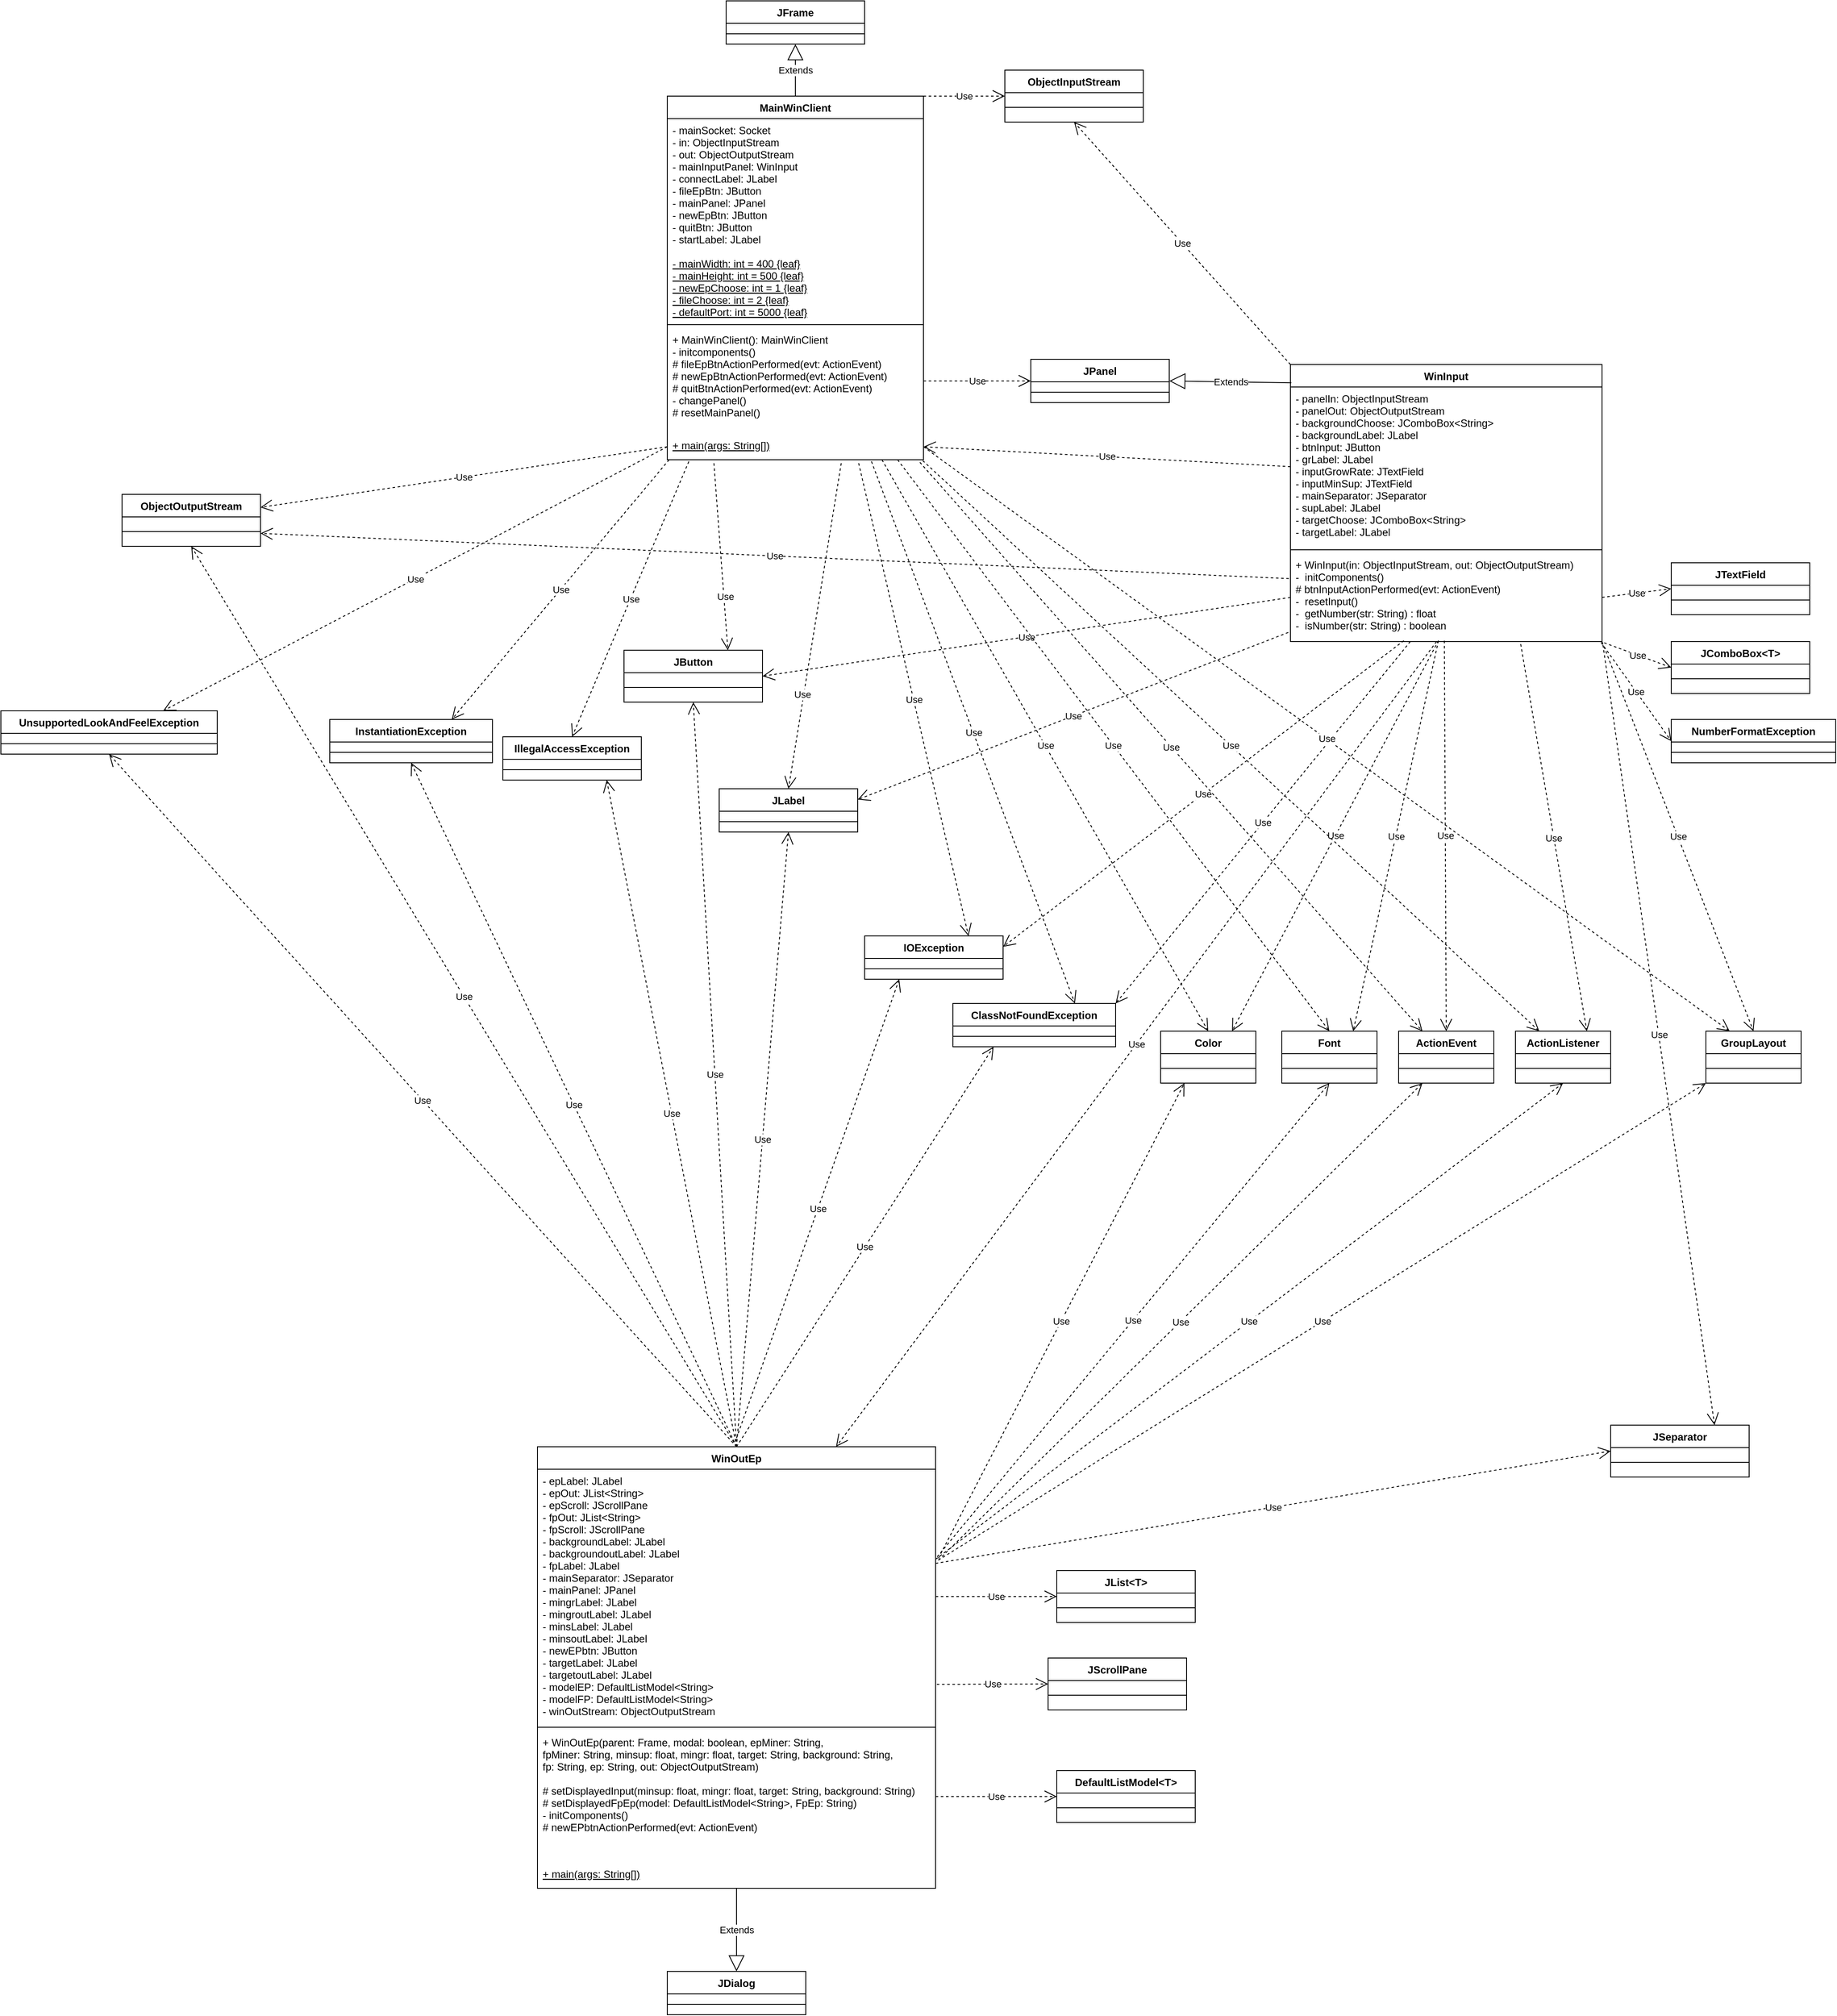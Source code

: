 <mxfile version="14.9.6" type="device"><diagram id="VslYotRRwnd3_YN4LFdF" name="Pagina-1"><mxGraphModel dx="3076" dy="796" grid="1" gridSize="10" guides="1" tooltips="1" connect="1" arrows="1" fold="1" page="1" pageScale="1" pageWidth="1654" pageHeight="2336" math="0" shadow="0"><root><mxCell id="0"/><mxCell id="1" parent="0"/><mxCell id="_9xZWEFPzrm_g1K8k9-Q-1" value="MainWinClient" style="swimlane;fontStyle=1;align=center;verticalAlign=top;childLayout=stackLayout;horizontal=1;startSize=26;horizontalStack=0;resizeParent=1;resizeParentMax=0;resizeLast=0;collapsible=1;marginBottom=0;" parent="1" vertex="1"><mxGeometry x="270" y="120" width="296" height="420" as="geometry"/></mxCell><mxCell id="_9xZWEFPzrm_g1K8k9-Q-2" value="- mainSocket: Socket&#10;- in: ObjectInputStream&#10;- out: ObjectOutputStream&#10;- mainInputPanel: WinInput&#10;- connectLabel: JLabel&#10;- fileEpBtn: JButton&#10;- mainPanel: JPanel&#10;- newEpBtn: JButton&#10;- quitBtn: JButton&#10;- startLabel: JLabel&#10;&#10;" style="text;strokeColor=none;fillColor=none;align=left;verticalAlign=top;spacingLeft=4;spacingRight=4;overflow=hidden;rotatable=0;points=[[0,0.5],[1,0.5]];portConstraint=eastwest;" parent="_9xZWEFPzrm_g1K8k9-Q-1" vertex="1"><mxGeometry y="26" width="296" height="154" as="geometry"/></mxCell><mxCell id="FfxkYWJJt7ZNt3tCkKzH-1" value="- mainWidth: int = 400 {leaf}&#10;- mainHeight: int = 500 {leaf}&#10;- newEpChoose: int = 1 {leaf}&#10;- fileChoose: int = 2 {leaf}&#10;- defaultPort: int = 5000 {leaf}" style="text;strokeColor=none;fillColor=none;align=left;verticalAlign=top;spacingLeft=4;spacingRight=4;overflow=hidden;rotatable=0;points=[[0,0.5],[1,0.5]];portConstraint=eastwest;fontStyle=4" parent="_9xZWEFPzrm_g1K8k9-Q-1" vertex="1"><mxGeometry y="180" width="296" height="80" as="geometry"/></mxCell><mxCell id="_9xZWEFPzrm_g1K8k9-Q-3" value="" style="line;strokeWidth=1;fillColor=none;align=left;verticalAlign=middle;spacingTop=-1;spacingLeft=3;spacingRight=3;rotatable=0;labelPosition=right;points=[];portConstraint=eastwest;" parent="_9xZWEFPzrm_g1K8k9-Q-1" vertex="1"><mxGeometry y="260" width="296" height="8" as="geometry"/></mxCell><mxCell id="_9xZWEFPzrm_g1K8k9-Q-4" value="+ MainWinClient(): MainWinClient&#10;- initcomponents()&#10;# fileEpBtnActionPerformed(evt: ActionEvent)&#10;# newEpBtnActionPerformed(evt: ActionEvent)&#10;# quitBtnActionPerformed(evt: ActionEvent)&#10;- changePanel()&#10;# resetMainPanel()" style="text;strokeColor=none;fillColor=none;align=left;verticalAlign=top;spacingLeft=4;spacingRight=4;overflow=hidden;rotatable=0;points=[[0,0.5],[1,0.5]];portConstraint=eastwest;" parent="_9xZWEFPzrm_g1K8k9-Q-1" vertex="1"><mxGeometry y="268" width="296" height="122" as="geometry"/></mxCell><mxCell id="FfxkYWJJt7ZNt3tCkKzH-2" value="+ main(args: String[])" style="text;strokeColor=none;fillColor=none;align=left;verticalAlign=top;spacingLeft=4;spacingRight=4;overflow=hidden;rotatable=0;points=[[0,0.5],[1,0.5]];portConstraint=eastwest;fontStyle=4" parent="_9xZWEFPzrm_g1K8k9-Q-1" vertex="1"><mxGeometry y="390" width="296" height="30" as="geometry"/></mxCell><mxCell id="biBDFBUQIDXtqkruclFb-1" value="WinInput" style="swimlane;fontStyle=1;align=center;verticalAlign=top;childLayout=stackLayout;horizontal=1;startSize=26;horizontalStack=0;resizeParent=1;resizeParentMax=0;resizeLast=0;collapsible=1;marginBottom=0;" parent="1" vertex="1"><mxGeometry x="990" y="430" width="360" height="320" as="geometry"/></mxCell><mxCell id="biBDFBUQIDXtqkruclFb-2" value="- panelIn: ObjectInputStream&#10;- panelOut: ObjectOutputStream&#10;- backgroundChoose: JComboBox&lt;String&gt;&#10;- backgroundLabel: JLabel&#10;- btnInput: JButton&#10;- grLabel: JLabel&#10;- inputGrowRate: JTextField&#10;- inputMinSup: JTextField&#10;- mainSeparator: JSeparator&#10;- supLabel: JLabel&#10;- targetChoose: JComboBox&lt;String&gt;&#10;- targetLabel: JLabel" style="text;strokeColor=none;fillColor=none;align=left;verticalAlign=top;spacingLeft=4;spacingRight=4;overflow=hidden;rotatable=0;points=[[0,0.5],[1,0.5]];portConstraint=eastwest;" parent="biBDFBUQIDXtqkruclFb-1" vertex="1"><mxGeometry y="26" width="360" height="184" as="geometry"/></mxCell><mxCell id="biBDFBUQIDXtqkruclFb-3" value="" style="line;strokeWidth=1;fillColor=none;align=left;verticalAlign=middle;spacingTop=-1;spacingLeft=3;spacingRight=3;rotatable=0;labelPosition=right;points=[];portConstraint=eastwest;" parent="biBDFBUQIDXtqkruclFb-1" vertex="1"><mxGeometry y="210" width="360" height="8" as="geometry"/></mxCell><mxCell id="biBDFBUQIDXtqkruclFb-4" value="+ WinInput(in: ObjectInputStream, out: ObjectOutputStream)&#10;-  initComponents()&#10;# btnInputActionPerformed(evt: ActionEvent)&#10;-  resetInput()&#10;-  getNumber(str: String) : float&#10;-  isNumber(str: String) : boolean&#10;" style="text;strokeColor=none;fillColor=none;align=left;verticalAlign=top;spacingLeft=4;spacingRight=4;overflow=hidden;rotatable=0;points=[[0,0.5],[1,0.5]];portConstraint=eastwest;" parent="biBDFBUQIDXtqkruclFb-1" vertex="1"><mxGeometry y="218" width="360" height="102" as="geometry"/></mxCell><mxCell id="dmOITATMIlNSu1gQBVxd-1" value="JFrame" style="swimlane;fontStyle=1;align=center;verticalAlign=top;childLayout=stackLayout;horizontal=1;startSize=26;horizontalStack=0;resizeParent=1;resizeParentMax=0;resizeLast=0;collapsible=1;marginBottom=0;" parent="1" vertex="1"><mxGeometry x="338" y="10" width="160" height="50" as="geometry"/></mxCell><mxCell id="dmOITATMIlNSu1gQBVxd-3" value="" style="line;strokeWidth=1;fillColor=none;align=left;verticalAlign=middle;spacingTop=-1;spacingLeft=3;spacingRight=3;rotatable=0;labelPosition=right;points=[];portConstraint=eastwest;" parent="dmOITATMIlNSu1gQBVxd-1" vertex="1"><mxGeometry y="26" width="160" height="24" as="geometry"/></mxCell><mxCell id="dmOITATMIlNSu1gQBVxd-7" value="Extends" style="endArrow=block;endSize=16;endFill=0;html=1;exitX=0.5;exitY=0;exitDx=0;exitDy=0;entryX=0.5;entryY=1;entryDx=0;entryDy=0;" parent="1" source="_9xZWEFPzrm_g1K8k9-Q-1" target="dmOITATMIlNSu1gQBVxd-1" edge="1"><mxGeometry width="160" relative="1" as="geometry"><mxPoint x="370" y="220" as="sourcePoint"/><mxPoint x="530" y="220" as="targetPoint"/></mxGeometry></mxCell><mxCell id="dmOITATMIlNSu1gQBVxd-8" value="WinOutEp" style="swimlane;fontStyle=1;align=center;verticalAlign=top;childLayout=stackLayout;horizontal=1;startSize=26;horizontalStack=0;resizeParent=1;resizeParentMax=0;resizeLast=0;collapsible=1;marginBottom=0;" parent="1" vertex="1"><mxGeometry x="120" y="1680" width="460" height="510" as="geometry"/></mxCell><mxCell id="dmOITATMIlNSu1gQBVxd-9" value="- epLabel: JLabel&#10;- epOut: JList&lt;String&gt;&#10;- epScroll: JScrollPane&#10;- fpOut: JList&lt;String&gt;&#10;- fpScroll: JScrollPane&#10;- backgroundLabel: JLabel&#10;- backgroundoutLabel: JLabel&#10;- fpLabel: JLabel&#10;- mainSeparator: JSeparator&#10;- mainPanel: JPanel&#10;- mingrLabel: JLabel&#10;- mingroutLabel: JLabel&#10;- minsLabel: JLabel&#10;- minsoutLabel: JLabel&#10;- newEPbtn: JButton&#10;- targetLabel: JLabel&#10;- targetoutLabel: JLabel&#10;- modelEP: DefaultListModel&lt;String&gt;&#10;- modelFP: DefaultListModel&lt;String&gt;&#10;- winOutStream: ObjectOutputStream&#10;" style="text;strokeColor=none;fillColor=none;align=left;verticalAlign=top;spacingLeft=4;spacingRight=4;overflow=hidden;rotatable=0;points=[[0,0.5],[1,0.5]];portConstraint=eastwest;" parent="dmOITATMIlNSu1gQBVxd-8" vertex="1"><mxGeometry y="26" width="460" height="294" as="geometry"/></mxCell><mxCell id="dmOITATMIlNSu1gQBVxd-10" value="" style="line;strokeWidth=1;fillColor=none;align=left;verticalAlign=middle;spacingTop=-1;spacingLeft=3;spacingRight=3;rotatable=0;labelPosition=right;points=[];portConstraint=eastwest;" parent="dmOITATMIlNSu1gQBVxd-8" vertex="1"><mxGeometry y="320" width="460" height="8" as="geometry"/></mxCell><mxCell id="dmOITATMIlNSu1gQBVxd-11" value="+ WinOutEp(parent: Frame, modal: boolean, epMiner: String,&#10;fpMiner: String, minsup: float, mingr: float, target: String, background: String,&#10;fp: String, ep: String, out: ObjectOutputStream)&#10;&#10;# setDisplayedInput(minsup: float, mingr: float, target: String, background: String)&#10;# setDisplayedFpEp(model: DefaultListModel&lt;String&gt;, FpEp: String)&#10;- initComponents()&#10;# newEPbtnActionPerformed(evt: ActionEvent)&#10;&#10;&#10;&#10;&#10;" style="text;strokeColor=none;fillColor=none;align=left;verticalAlign=top;spacingLeft=4;spacingRight=4;overflow=hidden;rotatable=0;points=[[0,0.5],[1,0.5]];portConstraint=eastwest;" parent="dmOITATMIlNSu1gQBVxd-8" vertex="1"><mxGeometry y="328" width="460" height="152" as="geometry"/></mxCell><mxCell id="dmOITATMIlNSu1gQBVxd-13" value="+ main(args: String[])" style="text;strokeColor=none;fillColor=none;align=left;verticalAlign=top;spacingLeft=4;spacingRight=4;overflow=hidden;rotatable=0;points=[[0,0.5],[1,0.5]];portConstraint=eastwest;fontStyle=4" parent="dmOITATMIlNSu1gQBVxd-8" vertex="1"><mxGeometry y="480" width="460" height="30" as="geometry"/></mxCell><mxCell id="dmOITATMIlNSu1gQBVxd-14" value="JPanel" style="swimlane;fontStyle=1;align=center;verticalAlign=top;childLayout=stackLayout;horizontal=1;startSize=26;horizontalStack=0;resizeParent=1;resizeParentMax=0;resizeLast=0;collapsible=1;marginBottom=0;" parent="1" vertex="1"><mxGeometry x="690" y="424" width="160" height="50" as="geometry"/></mxCell><mxCell id="dmOITATMIlNSu1gQBVxd-15" value="" style="line;strokeWidth=1;fillColor=none;align=left;verticalAlign=middle;spacingTop=-1;spacingLeft=3;spacingRight=3;rotatable=0;labelPosition=right;points=[];portConstraint=eastwest;" parent="dmOITATMIlNSu1gQBVxd-14" vertex="1"><mxGeometry y="26" width="160" height="24" as="geometry"/></mxCell><mxCell id="dmOITATMIlNSu1gQBVxd-19" value="JDialog" style="swimlane;fontStyle=1;align=center;verticalAlign=top;childLayout=stackLayout;horizontal=1;startSize=26;horizontalStack=0;resizeParent=1;resizeParentMax=0;resizeLast=0;collapsible=1;marginBottom=0;" parent="1" vertex="1"><mxGeometry x="270" y="2286" width="160" height="50" as="geometry"/></mxCell><mxCell id="dmOITATMIlNSu1gQBVxd-20" value="" style="line;strokeWidth=1;fillColor=none;align=left;verticalAlign=middle;spacingTop=-1;spacingLeft=3;spacingRight=3;rotatable=0;labelPosition=right;points=[];portConstraint=eastwest;" parent="dmOITATMIlNSu1gQBVxd-19" vertex="1"><mxGeometry y="26" width="160" height="24" as="geometry"/></mxCell><mxCell id="dmOITATMIlNSu1gQBVxd-36" value="Use" style="endArrow=open;endSize=12;dashed=1;html=1;exitX=0.469;exitY=1;exitDx=0;exitDy=0;exitPerimeter=0;entryX=0.75;entryY=0;entryDx=0;entryDy=0;" parent="1" source="biBDFBUQIDXtqkruclFb-4" target="dmOITATMIlNSu1gQBVxd-8" edge="1"><mxGeometry width="160" relative="1" as="geometry"><mxPoint x="880" y="830" as="sourcePoint"/><mxPoint x="1040" y="830" as="targetPoint"/></mxGeometry></mxCell><mxCell id="73P0yI2c2LUkGIJdU5P1-1" value="JComboBox&lt;T&gt;" style="swimlane;fontStyle=1;align=center;verticalAlign=top;childLayout=stackLayout;horizontal=1;startSize=26;horizontalStack=0;resizeParent=1;resizeParentMax=0;resizeLast=0;collapsible=1;marginBottom=0;" parent="1" vertex="1"><mxGeometry x="1430" y="750" width="160" height="60" as="geometry"/></mxCell><mxCell id="73P0yI2c2LUkGIJdU5P1-3" value="" style="line;strokeWidth=1;fillColor=none;align=left;verticalAlign=middle;spacingTop=-1;spacingLeft=3;spacingRight=3;rotatable=0;labelPosition=right;points=[];portConstraint=eastwest;" parent="73P0yI2c2LUkGIJdU5P1-1" vertex="1"><mxGeometry y="26" width="160" height="34" as="geometry"/></mxCell><mxCell id="73P0yI2c2LUkGIJdU5P1-5" value="JList&lt;T&gt;" style="swimlane;fontStyle=1;align=center;verticalAlign=top;childLayout=stackLayout;horizontal=1;startSize=26;horizontalStack=0;resizeParent=1;resizeParentMax=0;resizeLast=0;collapsible=1;marginBottom=0;" parent="1" vertex="1"><mxGeometry x="720" y="1823" width="160" height="60" as="geometry"/></mxCell><mxCell id="73P0yI2c2LUkGIJdU5P1-6" value="" style="line;strokeWidth=1;fillColor=none;align=left;verticalAlign=middle;spacingTop=-1;spacingLeft=3;spacingRight=3;rotatable=0;labelPosition=right;points=[];portConstraint=eastwest;" parent="73P0yI2c2LUkGIJdU5P1-5" vertex="1"><mxGeometry y="26" width="160" height="34" as="geometry"/></mxCell><mxCell id="73P0yI2c2LUkGIJdU5P1-7" value="ObjectInputStream" style="swimlane;fontStyle=1;align=center;verticalAlign=top;childLayout=stackLayout;horizontal=1;startSize=26;horizontalStack=0;resizeParent=1;resizeParentMax=0;resizeLast=0;collapsible=1;marginBottom=0;" parent="1" vertex="1"><mxGeometry x="660" y="90" width="160" height="60" as="geometry"/></mxCell><mxCell id="73P0yI2c2LUkGIJdU5P1-8" value="" style="line;strokeWidth=1;fillColor=none;align=left;verticalAlign=middle;spacingTop=-1;spacingLeft=3;spacingRight=3;rotatable=0;labelPosition=right;points=[];portConstraint=eastwest;" parent="73P0yI2c2LUkGIJdU5P1-7" vertex="1"><mxGeometry y="26" width="160" height="34" as="geometry"/></mxCell><mxCell id="73P0yI2c2LUkGIJdU5P1-9" value="ObjectOutputStream" style="swimlane;fontStyle=1;align=center;verticalAlign=top;childLayout=stackLayout;horizontal=1;startSize=26;horizontalStack=0;resizeParent=1;resizeParentMax=0;resizeLast=0;collapsible=1;marginBottom=0;" parent="1" vertex="1"><mxGeometry x="-360" y="580" width="160" height="60" as="geometry"/></mxCell><mxCell id="73P0yI2c2LUkGIJdU5P1-10" value="" style="line;strokeWidth=1;fillColor=none;align=left;verticalAlign=middle;spacingTop=-1;spacingLeft=3;spacingRight=3;rotatable=0;labelPosition=right;points=[];portConstraint=eastwest;" parent="73P0yI2c2LUkGIJdU5P1-9" vertex="1"><mxGeometry y="26" width="160" height="34" as="geometry"/></mxCell><mxCell id="73P0yI2c2LUkGIJdU5P1-11" value="JSeparator" style="swimlane;fontStyle=1;align=center;verticalAlign=top;childLayout=stackLayout;horizontal=1;startSize=26;horizontalStack=0;resizeParent=1;resizeParentMax=0;resizeLast=0;collapsible=1;marginBottom=0;" parent="1" vertex="1"><mxGeometry x="1360" y="1655" width="160" height="60" as="geometry"/></mxCell><mxCell id="73P0yI2c2LUkGIJdU5P1-12" value="" style="line;strokeWidth=1;fillColor=none;align=left;verticalAlign=middle;spacingTop=-1;spacingLeft=3;spacingRight=3;rotatable=0;labelPosition=right;points=[];portConstraint=eastwest;" parent="73P0yI2c2LUkGIJdU5P1-11" vertex="1"><mxGeometry y="26" width="160" height="34" as="geometry"/></mxCell><mxCell id="73P0yI2c2LUkGIJdU5P1-13" value="JScrollPane&#10;" style="swimlane;fontStyle=1;align=center;verticalAlign=top;childLayout=stackLayout;horizontal=1;startSize=26;horizontalStack=0;resizeParent=1;resizeParentMax=0;resizeLast=0;collapsible=1;marginBottom=0;" parent="1" vertex="1"><mxGeometry x="710" y="1924" width="160" height="60" as="geometry"/></mxCell><mxCell id="73P0yI2c2LUkGIJdU5P1-14" value="" style="line;strokeWidth=1;fillColor=none;align=left;verticalAlign=middle;spacingTop=-1;spacingLeft=3;spacingRight=3;rotatable=0;labelPosition=right;points=[];portConstraint=eastwest;" parent="73P0yI2c2LUkGIJdU5P1-13" vertex="1"><mxGeometry y="26" width="160" height="34" as="geometry"/></mxCell><mxCell id="73P0yI2c2LUkGIJdU5P1-15" value="JButton" style="swimlane;fontStyle=1;align=center;verticalAlign=top;childLayout=stackLayout;horizontal=1;startSize=26;horizontalStack=0;resizeParent=1;resizeParentMax=0;resizeLast=0;collapsible=1;marginBottom=0;" parent="1" vertex="1"><mxGeometry x="220" y="760" width="160" height="60" as="geometry"/></mxCell><mxCell id="73P0yI2c2LUkGIJdU5P1-16" value="" style="line;strokeWidth=1;fillColor=none;align=left;verticalAlign=middle;spacingTop=-1;spacingLeft=3;spacingRight=3;rotatable=0;labelPosition=right;points=[];portConstraint=eastwest;" parent="73P0yI2c2LUkGIJdU5P1-15" vertex="1"><mxGeometry y="26" width="160" height="34" as="geometry"/></mxCell><mxCell id="73P0yI2c2LUkGIJdU5P1-18" value="DefaultListModel&lt;T&gt;" style="swimlane;fontStyle=1;align=center;verticalAlign=top;childLayout=stackLayout;horizontal=1;startSize=26;horizontalStack=0;resizeParent=1;resizeParentMax=0;resizeLast=0;collapsible=1;marginBottom=0;" parent="1" vertex="1"><mxGeometry x="720" y="2054" width="160" height="60" as="geometry"/></mxCell><mxCell id="73P0yI2c2LUkGIJdU5P1-19" value="" style="line;strokeWidth=1;fillColor=none;align=left;verticalAlign=middle;spacingTop=-1;spacingLeft=3;spacingRight=3;rotatable=0;labelPosition=right;points=[];portConstraint=eastwest;" parent="73P0yI2c2LUkGIJdU5P1-18" vertex="1"><mxGeometry y="26" width="160" height="34" as="geometry"/></mxCell><mxCell id="73P0yI2c2LUkGIJdU5P1-20" value="JTextField" style="swimlane;fontStyle=1;align=center;verticalAlign=top;childLayout=stackLayout;horizontal=1;startSize=26;horizontalStack=0;resizeParent=1;resizeParentMax=0;resizeLast=0;collapsible=1;marginBottom=0;" parent="1" vertex="1"><mxGeometry x="1430" y="659" width="160" height="60" as="geometry"/></mxCell><mxCell id="73P0yI2c2LUkGIJdU5P1-21" value="" style="line;strokeWidth=1;fillColor=none;align=left;verticalAlign=middle;spacingTop=-1;spacingLeft=3;spacingRight=3;rotatable=0;labelPosition=right;points=[];portConstraint=eastwest;" parent="73P0yI2c2LUkGIJdU5P1-20" vertex="1"><mxGeometry y="26" width="160" height="34" as="geometry"/></mxCell><mxCell id="73P0yI2c2LUkGIJdU5P1-25" value="Use" style="endArrow=open;endSize=12;dashed=1;html=1;exitX=1;exitY=0.5;exitDx=0;exitDy=0;entryX=0;entryY=0.5;entryDx=0;entryDy=0;" parent="1" source="biBDFBUQIDXtqkruclFb-4" target="73P0yI2c2LUkGIJdU5P1-20" edge="1"><mxGeometry width="160" relative="1" as="geometry"><mxPoint x="1080" y="660" as="sourcePoint"/><mxPoint x="1240" y="660" as="targetPoint"/></mxGeometry></mxCell><mxCell id="73P0yI2c2LUkGIJdU5P1-29" value="Use" style="endArrow=open;endSize=12;dashed=1;html=1;exitX=1;exitY=0;exitDx=0;exitDy=0;entryX=0;entryY=0.5;entryDx=0;entryDy=0;" parent="1" source="_9xZWEFPzrm_g1K8k9-Q-1" target="73P0yI2c2LUkGIJdU5P1-7" edge="1"><mxGeometry width="160" relative="1" as="geometry"><mxPoint x="590" y="320" as="sourcePoint"/><mxPoint x="750" y="320" as="targetPoint"/></mxGeometry></mxCell><mxCell id="73P0yI2c2LUkGIJdU5P1-42" value="Use" style="endArrow=open;endSize=12;dashed=1;html=1;entryX=0;entryY=0.5;entryDx=0;entryDy=0;exitX=1;exitY=0.5;exitDx=0;exitDy=0;" parent="1" source="dmOITATMIlNSu1gQBVxd-9" target="73P0yI2c2LUkGIJdU5P1-5" edge="1"><mxGeometry width="160" relative="1" as="geometry"><mxPoint x="750" y="1046" as="sourcePoint"/><mxPoint x="910" y="1046" as="targetPoint"/></mxGeometry></mxCell><mxCell id="73P0yI2c2LUkGIJdU5P1-44" value="Use" style="endArrow=open;endSize=12;dashed=1;html=1;exitX=1.003;exitY=0.845;exitDx=0;exitDy=0;exitPerimeter=0;entryX=0;entryY=0.5;entryDx=0;entryDy=0;" parent="1" source="dmOITATMIlNSu1gQBVxd-9" target="73P0yI2c2LUkGIJdU5P1-13" edge="1"><mxGeometry width="160" relative="1" as="geometry"><mxPoint x="780" y="1062.5" as="sourcePoint"/><mxPoint x="940" y="1062.5" as="targetPoint"/></mxGeometry></mxCell><mxCell id="73P0yI2c2LUkGIJdU5P1-50" value="Use" style="endArrow=open;endSize=12;dashed=1;html=1;exitX=1;exitY=0.5;exitDx=0;exitDy=0;entryX=0;entryY=0.5;entryDx=0;entryDy=0;" parent="1" source="dmOITATMIlNSu1gQBVxd-11" target="73P0yI2c2LUkGIJdU5P1-18" edge="1"><mxGeometry width="160" relative="1" as="geometry"><mxPoint x="830" y="1390" as="sourcePoint"/><mxPoint x="990" y="1390" as="targetPoint"/></mxGeometry></mxCell><mxCell id="73P0yI2c2LUkGIJdU5P1-65" value="Use" style="endArrow=open;endSize=12;dashed=1;html=1;entryX=1;entryY=0.75;entryDx=0;entryDy=0;exitX=-0.005;exitY=0.287;exitDx=0;exitDy=0;exitPerimeter=0;" parent="1" source="biBDFBUQIDXtqkruclFb-4" target="73P0yI2c2LUkGIJdU5P1-9" edge="1"><mxGeometry width="160" relative="1" as="geometry"><mxPoint x="310" y="720" as="sourcePoint"/><mxPoint x="470" y="720" as="targetPoint"/></mxGeometry></mxCell><mxCell id="73P0yI2c2LUkGIJdU5P1-75" value="Use" style="endArrow=open;endSize=12;dashed=1;html=1;exitX=1.007;exitY=1.014;exitDx=0;exitDy=0;exitPerimeter=0;entryX=0;entryY=0.5;entryDx=0;entryDy=0;" parent="1" source="biBDFBUQIDXtqkruclFb-4" target="73P0yI2c2LUkGIJdU5P1-1" edge="1"><mxGeometry width="160" relative="1" as="geometry"><mxPoint x="1060" y="780" as="sourcePoint"/><mxPoint x="1220" y="780" as="targetPoint"/></mxGeometry></mxCell><mxCell id="73P0yI2c2LUkGIJdU5P1-84" value="Extends" style="endArrow=block;endSize=16;endFill=0;html=1;entryX=0.5;entryY=0;entryDx=0;entryDy=0;" parent="1" source="dmOITATMIlNSu1gQBVxd-13" target="dmOITATMIlNSu1gQBVxd-19" edge="1"><mxGeometry width="160" relative="1" as="geometry"><mxPoint x="690" y="1280" as="sourcePoint"/><mxPoint x="850" y="1280" as="targetPoint"/></mxGeometry></mxCell><mxCell id="73P0yI2c2LUkGIJdU5P1-85" value="Use" style="endArrow=open;endSize=12;dashed=1;html=1;exitX=0.182;exitY=1.133;exitDx=0;exitDy=0;exitPerimeter=0;entryX=0.75;entryY=0;entryDx=0;entryDy=0;" parent="1" source="FfxkYWJJt7ZNt3tCkKzH-2" target="73P0yI2c2LUkGIJdU5P1-15" edge="1"><mxGeometry x="0.426" y="2" width="160" relative="1" as="geometry"><mxPoint x="380" y="700" as="sourcePoint"/><mxPoint x="540" y="700" as="targetPoint"/><mxPoint as="offset"/></mxGeometry></mxCell><mxCell id="73P0yI2c2LUkGIJdU5P1-87" value="JLabel&#10;" style="swimlane;fontStyle=1;align=center;verticalAlign=top;childLayout=stackLayout;horizontal=1;startSize=26;horizontalStack=0;resizeParent=1;resizeParentMax=0;resizeLast=0;collapsible=1;marginBottom=0;" parent="1" vertex="1"><mxGeometry x="330" y="920" width="160" height="50" as="geometry"/></mxCell><mxCell id="73P0yI2c2LUkGIJdU5P1-88" value="" style="line;strokeWidth=1;fillColor=none;align=left;verticalAlign=middle;spacingTop=-1;spacingLeft=3;spacingRight=3;rotatable=0;labelPosition=right;points=[];portConstraint=eastwest;" parent="73P0yI2c2LUkGIJdU5P1-87" vertex="1"><mxGeometry y="26" width="160" height="24" as="geometry"/></mxCell><mxCell id="73P0yI2c2LUkGIJdU5P1-91" value="Use" style="endArrow=open;endSize=12;dashed=1;html=1;exitX=0.679;exitY=1.133;exitDx=0;exitDy=0;exitPerimeter=0;entryX=0.5;entryY=0;entryDx=0;entryDy=0;" parent="1" source="FfxkYWJJt7ZNt3tCkKzH-2" target="73P0yI2c2LUkGIJdU5P1-87" edge="1"><mxGeometry x="0.423" y="-2" width="160" relative="1" as="geometry"><mxPoint x="440" y="880" as="sourcePoint"/><mxPoint x="600" y="880" as="targetPoint"/><mxPoint as="offset"/></mxGeometry></mxCell><mxCell id="73P0yI2c2LUkGIJdU5P1-94" value="Use" style="endArrow=open;endSize=12;dashed=1;html=1;exitX=0.5;exitY=0;exitDx=0;exitDy=0;entryX=0.5;entryY=1;entryDx=0;entryDy=0;" parent="1" source="dmOITATMIlNSu1gQBVxd-8" target="73P0yI2c2LUkGIJdU5P1-87" edge="1"><mxGeometry width="160" relative="1" as="geometry"><mxPoint x="440" y="1120" as="sourcePoint"/><mxPoint x="600" y="1120" as="targetPoint"/></mxGeometry></mxCell><mxCell id="73P0yI2c2LUkGIJdU5P1-97" value="Use" style="endArrow=open;endSize=12;dashed=1;html=1;exitX=-0.007;exitY=0.897;exitDx=0;exitDy=0;exitPerimeter=0;entryX=1;entryY=0.25;entryDx=0;entryDy=0;" parent="1" source="biBDFBUQIDXtqkruclFb-4" target="73P0yI2c2LUkGIJdU5P1-87" edge="1"><mxGeometry width="160" relative="1" as="geometry"><mxPoint x="630" y="950" as="sourcePoint"/><mxPoint x="790" y="950" as="targetPoint"/></mxGeometry></mxCell><mxCell id="73P0yI2c2LUkGIJdU5P1-98" value="Use" style="endArrow=open;endSize=12;dashed=1;html=1;exitX=0;exitY=0.5;exitDx=0;exitDy=0;entryX=1;entryY=0.5;entryDx=0;entryDy=0;" parent="1" source="biBDFBUQIDXtqkruclFb-2" target="FfxkYWJJt7ZNt3tCkKzH-2" edge="1"><mxGeometry width="160" relative="1" as="geometry"><mxPoint x="600" y="280" as="sourcePoint"/><mxPoint x="760" y="280" as="targetPoint"/></mxGeometry></mxCell><mxCell id="73P0yI2c2LUkGIJdU5P1-99" value="Use" style="endArrow=open;endSize=12;dashed=1;html=1;exitX=0;exitY=0;exitDx=0;exitDy=0;entryX=0.5;entryY=1;entryDx=0;entryDy=0;" parent="1" source="biBDFBUQIDXtqkruclFb-1" target="73P0yI2c2LUkGIJdU5P1-7" edge="1"><mxGeometry width="160" relative="1" as="geometry"><mxPoint x="650" y="350" as="sourcePoint"/><mxPoint x="810" y="350" as="targetPoint"/></mxGeometry></mxCell><mxCell id="73P0yI2c2LUkGIJdU5P1-106" value="Use" style="endArrow=open;endSize=12;dashed=1;html=1;exitX=1;exitY=0.5;exitDx=0;exitDy=0;entryX=0;entryY=0.5;entryDx=0;entryDy=0;" parent="1" source="_9xZWEFPzrm_g1K8k9-Q-4" target="dmOITATMIlNSu1gQBVxd-14" edge="1"><mxGeometry width="160" relative="1" as="geometry"><mxPoint x="690" y="370" as="sourcePoint"/><mxPoint x="850" y="370" as="targetPoint"/></mxGeometry></mxCell><mxCell id="bj48AV0QuLi3l2Kbsz5V-1" value="Use" style="endArrow=open;endSize=12;dashed=1;html=1;exitX=0.5;exitY=0;exitDx=0;exitDy=0;entryX=0.5;entryY=1;entryDx=0;entryDy=0;" parent="1" source="dmOITATMIlNSu1gQBVxd-8" target="73P0yI2c2LUkGIJdU5P1-9" edge="1"><mxGeometry width="160" relative="1" as="geometry"><mxPoint x="50" y="900" as="sourcePoint"/><mxPoint x="210" y="900" as="targetPoint"/></mxGeometry></mxCell><mxCell id="bj48AV0QuLi3l2Kbsz5V-2" value="Use" style="endArrow=open;endSize=12;dashed=1;html=1;entryX=0.5;entryY=1;entryDx=0;entryDy=0;exitX=0.5;exitY=0;exitDx=0;exitDy=0;" parent="1" source="dmOITATMIlNSu1gQBVxd-8" target="73P0yI2c2LUkGIJdU5P1-15" edge="1"><mxGeometry width="160" relative="1" as="geometry"><mxPoint x="290" y="820" as="sourcePoint"/><mxPoint x="450" y="820" as="targetPoint"/></mxGeometry></mxCell><mxCell id="bj48AV0QuLi3l2Kbsz5V-3" value="IOException&#10;" style="swimlane;fontStyle=1;align=center;verticalAlign=top;childLayout=stackLayout;horizontal=1;startSize=26;horizontalStack=0;resizeParent=1;resizeParentMax=0;resizeLast=0;collapsible=1;marginBottom=0;" parent="1" vertex="1"><mxGeometry x="498" y="1090" width="160" height="50" as="geometry"/></mxCell><mxCell id="bj48AV0QuLi3l2Kbsz5V-4" value="" style="line;strokeWidth=1;fillColor=none;align=left;verticalAlign=middle;spacingTop=-1;spacingLeft=3;spacingRight=3;rotatable=0;labelPosition=right;points=[];portConstraint=eastwest;" parent="bj48AV0QuLi3l2Kbsz5V-3" vertex="1"><mxGeometry y="26" width="160" height="24" as="geometry"/></mxCell><mxCell id="bj48AV0QuLi3l2Kbsz5V-5" value="UnsupportedLookAndFeelException" style="swimlane;fontStyle=1;align=center;verticalAlign=top;childLayout=stackLayout;horizontal=1;startSize=26;horizontalStack=0;resizeParent=1;resizeParentMax=0;resizeLast=0;collapsible=1;marginBottom=0;" parent="1" vertex="1"><mxGeometry x="-500" y="830" width="250" height="50" as="geometry"/></mxCell><mxCell id="bj48AV0QuLi3l2Kbsz5V-6" value="" style="line;strokeWidth=1;fillColor=none;align=left;verticalAlign=middle;spacingTop=-1;spacingLeft=3;spacingRight=3;rotatable=0;labelPosition=right;points=[];portConstraint=eastwest;" parent="bj48AV0QuLi3l2Kbsz5V-5" vertex="1"><mxGeometry y="26" width="250" height="24" as="geometry"/></mxCell><mxCell id="bj48AV0QuLi3l2Kbsz5V-7" value="IllegalAccessException" style="swimlane;fontStyle=1;align=center;verticalAlign=top;childLayout=stackLayout;horizontal=1;startSize=26;horizontalStack=0;resizeParent=1;resizeParentMax=0;resizeLast=0;collapsible=1;marginBottom=0;" parent="1" vertex="1"><mxGeometry x="80" y="860" width="160" height="50" as="geometry"/></mxCell><mxCell id="bj48AV0QuLi3l2Kbsz5V-8" value="" style="line;strokeWidth=1;fillColor=none;align=left;verticalAlign=middle;spacingTop=-1;spacingLeft=3;spacingRight=3;rotatable=0;labelPosition=right;points=[];portConstraint=eastwest;" parent="bj48AV0QuLi3l2Kbsz5V-7" vertex="1"><mxGeometry y="26" width="160" height="24" as="geometry"/></mxCell><mxCell id="bj48AV0QuLi3l2Kbsz5V-9" value="InstantiationException" style="swimlane;fontStyle=1;align=center;verticalAlign=top;childLayout=stackLayout;horizontal=1;startSize=26;horizontalStack=0;resizeParent=1;resizeParentMax=0;resizeLast=0;collapsible=1;marginBottom=0;" parent="1" vertex="1"><mxGeometry x="-120" y="840" width="188" height="50" as="geometry"/></mxCell><mxCell id="bj48AV0QuLi3l2Kbsz5V-10" value="" style="line;strokeWidth=1;fillColor=none;align=left;verticalAlign=middle;spacingTop=-1;spacingLeft=3;spacingRight=3;rotatable=0;labelPosition=right;points=[];portConstraint=eastwest;" parent="bj48AV0QuLi3l2Kbsz5V-9" vertex="1"><mxGeometry y="26" width="188" height="24" as="geometry"/></mxCell><mxCell id="bj48AV0QuLi3l2Kbsz5V-11" value="ClassNotFoundException" style="swimlane;fontStyle=1;align=center;verticalAlign=top;childLayout=stackLayout;horizontal=1;startSize=26;horizontalStack=0;resizeParent=1;resizeParentMax=0;resizeLast=0;collapsible=1;marginBottom=0;" parent="1" vertex="1"><mxGeometry x="600" y="1168" width="188" height="50" as="geometry"/></mxCell><mxCell id="bj48AV0QuLi3l2Kbsz5V-12" value="" style="line;strokeWidth=1;fillColor=none;align=left;verticalAlign=middle;spacingTop=-1;spacingLeft=3;spacingRight=3;rotatable=0;labelPosition=right;points=[];portConstraint=eastwest;" parent="bj48AV0QuLi3l2Kbsz5V-11" vertex="1"><mxGeometry y="26" width="188" height="24" as="geometry"/></mxCell><mxCell id="bj48AV0QuLi3l2Kbsz5V-13" value="NumberFormatException" style="swimlane;fontStyle=1;align=center;verticalAlign=top;childLayout=stackLayout;horizontal=1;startSize=26;horizontalStack=0;resizeParent=1;resizeParentMax=0;resizeLast=0;collapsible=1;marginBottom=0;" parent="1" vertex="1"><mxGeometry x="1430" y="840" width="190" height="50" as="geometry"/></mxCell><mxCell id="bj48AV0QuLi3l2Kbsz5V-14" value="" style="line;strokeWidth=1;fillColor=none;align=left;verticalAlign=middle;spacingTop=-1;spacingLeft=3;spacingRight=3;rotatable=0;labelPosition=right;points=[];portConstraint=eastwest;" parent="bj48AV0QuLi3l2Kbsz5V-13" vertex="1"><mxGeometry y="26" width="190" height="24" as="geometry"/></mxCell><mxCell id="N0fVVVpPDPZw3YpNCPgT-3" value="Use" style="endArrow=open;endSize=12;dashed=1;html=1;exitX=0.997;exitY=1.01;exitDx=0;exitDy=0;exitPerimeter=0;entryX=0;entryY=0.5;entryDx=0;entryDy=0;" parent="1" source="biBDFBUQIDXtqkruclFb-4" target="bj48AV0QuLi3l2Kbsz5V-13" edge="1"><mxGeometry width="160" relative="1" as="geometry"><mxPoint x="1310" y="970" as="sourcePoint"/><mxPoint x="1470" y="970" as="targetPoint"/></mxGeometry></mxCell><mxCell id="N0fVVVpPDPZw3YpNCPgT-6" value="Use" style="endArrow=open;endSize=12;dashed=1;html=1;exitX=0.5;exitY=0;exitDx=0;exitDy=0;entryX=0.25;entryY=1;entryDx=0;entryDy=0;" parent="1" source="dmOITATMIlNSu1gQBVxd-8" target="bj48AV0QuLi3l2Kbsz5V-11" edge="1"><mxGeometry width="160" relative="1" as="geometry"><mxPoint x="440" y="1530" as="sourcePoint"/><mxPoint x="600" y="1530" as="targetPoint"/></mxGeometry></mxCell><mxCell id="N0fVVVpPDPZw3YpNCPgT-9" value="Use" style="endArrow=open;endSize=12;dashed=1;html=1;entryX=1;entryY=0;entryDx=0;entryDy=0;" parent="1" source="biBDFBUQIDXtqkruclFb-4" target="bj48AV0QuLi3l2Kbsz5V-11" edge="1"><mxGeometry width="160" relative="1" as="geometry"><mxPoint x="950" y="980" as="sourcePoint"/><mxPoint x="1110" y="980" as="targetPoint"/></mxGeometry></mxCell><mxCell id="N0fVVVpPDPZw3YpNCPgT-13" value="Use" style="endArrow=open;endSize=12;dashed=1;html=1;exitX=0.797;exitY=1.067;exitDx=0;exitDy=0;exitPerimeter=0;entryX=0.75;entryY=0;entryDx=0;entryDy=0;" parent="1" source="FfxkYWJJt7ZNt3tCkKzH-2" target="bj48AV0QuLi3l2Kbsz5V-11" edge="1"><mxGeometry width="160" relative="1" as="geometry"><mxPoint x="620" y="990" as="sourcePoint"/><mxPoint x="780" y="990" as="targetPoint"/></mxGeometry></mxCell><mxCell id="N0fVVVpPDPZw3YpNCPgT-15" value="Use" style="endArrow=open;endSize=12;dashed=1;html=1;exitX=0.364;exitY=0.99;exitDx=0;exitDy=0;exitPerimeter=0;entryX=1;entryY=0.25;entryDx=0;entryDy=0;" parent="1" source="biBDFBUQIDXtqkruclFb-4" target="bj48AV0QuLi3l2Kbsz5V-3" edge="1"><mxGeometry width="160" relative="1" as="geometry"><mxPoint x="760" y="930" as="sourcePoint"/><mxPoint x="920" y="930" as="targetPoint"/></mxGeometry></mxCell><mxCell id="N0fVVVpPDPZw3YpNCPgT-18" value="Use" style="endArrow=open;endSize=12;dashed=1;html=1;entryX=0.25;entryY=1;entryDx=0;entryDy=0;" parent="1" target="bj48AV0QuLi3l2Kbsz5V-3" edge="1"><mxGeometry width="160" relative="1" as="geometry"><mxPoint x="350" y="1670" as="sourcePoint"/><mxPoint x="580" y="1430" as="targetPoint"/></mxGeometry></mxCell><mxCell id="N0fVVVpPDPZw3YpNCPgT-21" value="Use" style="endArrow=open;endSize=12;dashed=1;html=1;exitX=0.747;exitY=1.133;exitDx=0;exitDy=0;exitPerimeter=0;entryX=0.75;entryY=0;entryDx=0;entryDy=0;" parent="1" source="FfxkYWJJt7ZNt3tCkKzH-2" target="bj48AV0QuLi3l2Kbsz5V-3" edge="1"><mxGeometry width="160" relative="1" as="geometry"><mxPoint x="470" y="870" as="sourcePoint"/><mxPoint x="630" y="870" as="targetPoint"/></mxGeometry></mxCell><mxCell id="N0fVVVpPDPZw3YpNCPgT-24" value="Use" style="endArrow=open;endSize=12;dashed=1;html=1;exitX=0.084;exitY=1.067;exitDx=0;exitDy=0;exitPerimeter=0;entryX=0.5;entryY=0;entryDx=0;entryDy=0;" parent="1" source="FfxkYWJJt7ZNt3tCkKzH-2" target="bj48AV0QuLi3l2Kbsz5V-7" edge="1"><mxGeometry width="160" relative="1" as="geometry"><mxPoint x="80" y="670" as="sourcePoint"/><mxPoint x="240" y="670" as="targetPoint"/></mxGeometry></mxCell><mxCell id="N0fVVVpPDPZw3YpNCPgT-26" value="Use" style="endArrow=open;endSize=12;dashed=1;html=1;exitX=0.5;exitY=0;exitDx=0;exitDy=0;entryX=0.75;entryY=1;entryDx=0;entryDy=0;" parent="1" source="dmOITATMIlNSu1gQBVxd-8" target="bj48AV0QuLi3l2Kbsz5V-7" edge="1"><mxGeometry width="160" relative="1" as="geometry"><mxPoint x="140" y="1240" as="sourcePoint"/><mxPoint x="300" y="1240" as="targetPoint"/></mxGeometry></mxCell><mxCell id="N0fVVVpPDPZw3YpNCPgT-27" value="Use" style="endArrow=open;endSize=12;dashed=1;html=1;exitX=0;exitY=0.5;exitDx=0;exitDy=0;entryX=1;entryY=0.5;entryDx=0;entryDy=0;" parent="1" source="biBDFBUQIDXtqkruclFb-4" target="73P0yI2c2LUkGIJdU5P1-15" edge="1"><mxGeometry width="160" relative="1" as="geometry"><mxPoint x="990" y="699" as="sourcePoint"/><mxPoint x="370" y="790" as="targetPoint"/></mxGeometry></mxCell><mxCell id="N0fVVVpPDPZw3YpNCPgT-30" value="Use" style="endArrow=open;endSize=12;dashed=1;html=1;exitX=0.5;exitY=0;exitDx=0;exitDy=0;entryX=0.5;entryY=1;entryDx=0;entryDy=0;" parent="1" source="dmOITATMIlNSu1gQBVxd-8" target="bj48AV0QuLi3l2Kbsz5V-9" edge="1"><mxGeometry width="160" relative="1" as="geometry"><mxPoint x="160" y="1350" as="sourcePoint"/><mxPoint x="320" y="1350" as="targetPoint"/></mxGeometry></mxCell><mxCell id="N0fVVVpPDPZw3YpNCPgT-33" value="Use" style="endArrow=open;endSize=12;dashed=1;html=1;exitX=0.007;exitY=1;exitDx=0;exitDy=0;exitPerimeter=0;entryX=0.75;entryY=0;entryDx=0;entryDy=0;" parent="1" source="FfxkYWJJt7ZNt3tCkKzH-2" target="bj48AV0QuLi3l2Kbsz5V-9" edge="1"><mxGeometry width="160" relative="1" as="geometry"><mxPoint x="30" y="660" as="sourcePoint"/><mxPoint x="190" y="660" as="targetPoint"/></mxGeometry></mxCell><mxCell id="N0fVVVpPDPZw3YpNCPgT-34" value="Use" style="endArrow=open;endSize=12;dashed=1;html=1;exitX=0;exitY=0.5;exitDx=0;exitDy=0;entryX=1;entryY=0.25;entryDx=0;entryDy=0;" parent="1" source="FfxkYWJJt7ZNt3tCkKzH-2" target="73P0yI2c2LUkGIJdU5P1-9" edge="1"><mxGeometry width="160" relative="1" as="geometry"><mxPoint x="60" y="630" as="sourcePoint"/><mxPoint x="220" y="630" as="targetPoint"/></mxGeometry></mxCell><mxCell id="N0fVVVpPDPZw3YpNCPgT-37" value="Use" style="endArrow=open;endSize=12;dashed=1;html=1;exitX=0.5;exitY=0;exitDx=0;exitDy=0;entryX=0.5;entryY=1;entryDx=0;entryDy=0;" parent="1" source="dmOITATMIlNSu1gQBVxd-8" target="bj48AV0QuLi3l2Kbsz5V-5" edge="1"><mxGeometry width="160" relative="1" as="geometry"><mxPoint x="-90" y="1500" as="sourcePoint"/><mxPoint x="70" y="1500" as="targetPoint"/></mxGeometry></mxCell><mxCell id="N0fVVVpPDPZw3YpNCPgT-39" value="Use" style="endArrow=open;endSize=12;dashed=1;html=1;exitX=0;exitY=0.5;exitDx=0;exitDy=0;entryX=0.75;entryY=0;entryDx=0;entryDy=0;" parent="1" source="FfxkYWJJt7ZNt3tCkKzH-2" target="bj48AV0QuLi3l2Kbsz5V-5" edge="1"><mxGeometry width="160" relative="1" as="geometry"><mxPoint x="-90" y="720" as="sourcePoint"/><mxPoint x="70" y="720" as="targetPoint"/></mxGeometry></mxCell><mxCell id="N0fVVVpPDPZw3YpNCPgT-40" value="Use" style="endArrow=open;endSize=12;dashed=1;html=1;entryX=0;entryY=0.5;entryDx=0;entryDy=0;" parent="1" source="dmOITATMIlNSu1gQBVxd-9" target="73P0yI2c2LUkGIJdU5P1-11" edge="1"><mxGeometry width="160" relative="1" as="geometry"><mxPoint x="740.92" y="920.998" as="sourcePoint"/><mxPoint x="840" y="921" as="targetPoint"/></mxGeometry></mxCell><mxCell id="N0fVVVpPDPZw3YpNCPgT-41" value="Extends" style="endArrow=block;endSize=16;endFill=0;html=1;exitX=0.003;exitY=0.066;exitDx=0;exitDy=0;exitPerimeter=0;entryX=1;entryY=0.5;entryDx=0;entryDy=0;" parent="1" source="biBDFBUQIDXtqkruclFb-1" target="dmOITATMIlNSu1gQBVxd-14" edge="1"><mxGeometry width="160" relative="1" as="geometry"><mxPoint x="800" y="510" as="sourcePoint"/><mxPoint x="960" y="510" as="targetPoint"/></mxGeometry></mxCell><mxCell id="N0fVVVpPDPZw3YpNCPgT-42" value="Use" style="endArrow=open;endSize=12;dashed=1;html=1;exitX=1.003;exitY=1.039;exitDx=0;exitDy=0;exitPerimeter=0;entryX=0.75;entryY=0;entryDx=0;entryDy=0;" parent="1" source="biBDFBUQIDXtqkruclFb-4" target="73P0yI2c2LUkGIJdU5P1-11" edge="1"><mxGeometry width="160" relative="1" as="geometry"><mxPoint x="1147" y="730" as="sourcePoint"/><mxPoint x="1110" y="1100" as="targetPoint"/></mxGeometry></mxCell><mxCell id="N0fVVVpPDPZw3YpNCPgT-43" value="Color" style="swimlane;fontStyle=1;align=center;verticalAlign=top;childLayout=stackLayout;horizontal=1;startSize=26;horizontalStack=0;resizeParent=1;resizeParentMax=0;resizeLast=0;collapsible=1;marginBottom=0;" parent="1" vertex="1"><mxGeometry x="840" y="1200" width="110" height="60" as="geometry"/></mxCell><mxCell id="N0fVVVpPDPZw3YpNCPgT-44" value="" style="line;strokeWidth=1;fillColor=none;align=left;verticalAlign=middle;spacingTop=-1;spacingLeft=3;spacingRight=3;rotatable=0;labelPosition=right;points=[];portConstraint=eastwest;" parent="N0fVVVpPDPZw3YpNCPgT-43" vertex="1"><mxGeometry y="26" width="110" height="34" as="geometry"/></mxCell><mxCell id="N0fVVVpPDPZw3YpNCPgT-45" value="Font" style="swimlane;fontStyle=1;align=center;verticalAlign=top;childLayout=stackLayout;horizontal=1;startSize=26;horizontalStack=0;resizeParent=1;resizeParentMax=0;resizeLast=0;collapsible=1;marginBottom=0;" parent="1" vertex="1"><mxGeometry x="980" y="1200" width="110" height="60" as="geometry"/></mxCell><mxCell id="N0fVVVpPDPZw3YpNCPgT-46" value="" style="line;strokeWidth=1;fillColor=none;align=left;verticalAlign=middle;spacingTop=-1;spacingLeft=3;spacingRight=3;rotatable=0;labelPosition=right;points=[];portConstraint=eastwest;" parent="N0fVVVpPDPZw3YpNCPgT-45" vertex="1"><mxGeometry y="26" width="110" height="34" as="geometry"/></mxCell><mxCell id="N0fVVVpPDPZw3YpNCPgT-49" value="Use" style="endArrow=open;endSize=12;dashed=1;html=1;exitX=1.007;exitY=0.35;exitDx=0;exitDy=0;entryX=0.25;entryY=1;entryDx=0;entryDy=0;exitPerimeter=0;" parent="1" source="dmOITATMIlNSu1gQBVxd-9" target="N0fVVVpPDPZw3YpNCPgT-43" edge="1"><mxGeometry width="160" relative="1" as="geometry"><mxPoint x="680" y="1570" as="sourcePoint"/><mxPoint x="840" y="1570" as="targetPoint"/></mxGeometry></mxCell><mxCell id="N0fVVVpPDPZw3YpNCPgT-50" value="Use" style="endArrow=open;endSize=12;dashed=1;html=1;exitX=1.004;exitY=0.344;exitDx=0;exitDy=0;entryX=0.5;entryY=1;entryDx=0;entryDy=0;exitPerimeter=0;" parent="1" source="dmOITATMIlNSu1gQBVxd-9" target="N0fVVVpPDPZw3YpNCPgT-45" edge="1"><mxGeometry width="160" relative="1" as="geometry"><mxPoint x="680" y="1570" as="sourcePoint"/><mxPoint x="840" y="1570" as="targetPoint"/></mxGeometry></mxCell><mxCell id="N0fVVVpPDPZw3YpNCPgT-54" value="Use" style="endArrow=open;endSize=12;dashed=1;html=1;exitX=0.475;exitY=0.99;exitDx=0;exitDy=0;exitPerimeter=0;entryX=0.75;entryY=0;entryDx=0;entryDy=0;" parent="1" source="biBDFBUQIDXtqkruclFb-4" target="N0fVVVpPDPZw3YpNCPgT-45" edge="1"><mxGeometry width="160" relative="1" as="geometry"><mxPoint x="1000" y="990" as="sourcePoint"/><mxPoint x="1160" y="990" as="targetPoint"/></mxGeometry></mxCell><mxCell id="N0fVVVpPDPZw3YpNCPgT-55" value="Use" style="endArrow=open;endSize=12;dashed=1;html=1;exitX=0.475;exitY=0.99;exitDx=0;exitDy=0;exitPerimeter=0;entryX=0.75;entryY=0;entryDx=0;entryDy=0;" parent="1" source="biBDFBUQIDXtqkruclFb-4" target="N0fVVVpPDPZw3YpNCPgT-43" edge="1"><mxGeometry width="160" relative="1" as="geometry"><mxPoint x="1000" y="990" as="sourcePoint"/><mxPoint x="1160" y="990" as="targetPoint"/></mxGeometry></mxCell><mxCell id="N0fVVVpPDPZw3YpNCPgT-57" value="Use" style="endArrow=open;endSize=12;dashed=1;html=1;exitX=0.838;exitY=1;exitDx=0;exitDy=0;exitPerimeter=0;entryX=0.5;entryY=0;entryDx=0;entryDy=0;" parent="1" source="FfxkYWJJt7ZNt3tCkKzH-2" target="N0fVVVpPDPZw3YpNCPgT-43" edge="1"><mxGeometry width="160" relative="1" as="geometry"><mxPoint x="640" y="890" as="sourcePoint"/><mxPoint x="800" y="890" as="targetPoint"/></mxGeometry></mxCell><mxCell id="N0fVVVpPDPZw3YpNCPgT-59" value="Use" style="endArrow=open;endSize=12;dashed=1;html=1;exitX=0.899;exitY=1;exitDx=0;exitDy=0;exitPerimeter=0;entryX=0.5;entryY=0;entryDx=0;entryDy=0;" parent="1" source="FfxkYWJJt7ZNt3tCkKzH-2" target="N0fVVVpPDPZw3YpNCPgT-45" edge="1"><mxGeometry width="160" relative="1" as="geometry"><mxPoint x="750" y="870" as="sourcePoint"/><mxPoint x="910" y="870" as="targetPoint"/></mxGeometry></mxCell><mxCell id="N0fVVVpPDPZw3YpNCPgT-60" value="ActionEvent" style="swimlane;fontStyle=1;align=center;verticalAlign=top;childLayout=stackLayout;horizontal=1;startSize=26;horizontalStack=0;resizeParent=1;resizeParentMax=0;resizeLast=0;collapsible=1;marginBottom=0;" parent="1" vertex="1"><mxGeometry x="1115" y="1200" width="110" height="60" as="geometry"/></mxCell><mxCell id="N0fVVVpPDPZw3YpNCPgT-61" value="" style="line;strokeWidth=1;fillColor=none;align=left;verticalAlign=middle;spacingTop=-1;spacingLeft=3;spacingRight=3;rotatable=0;labelPosition=right;points=[];portConstraint=eastwest;" parent="N0fVVVpPDPZw3YpNCPgT-60" vertex="1"><mxGeometry y="26" width="110" height="34" as="geometry"/></mxCell><mxCell id="N0fVVVpPDPZw3YpNCPgT-64" value="Use" style="endArrow=open;endSize=12;dashed=1;html=1;exitX=0.494;exitY=0.99;exitDx=0;exitDy=0;exitPerimeter=0;entryX=0.5;entryY=0;entryDx=0;entryDy=0;" parent="1" source="biBDFBUQIDXtqkruclFb-4" target="N0fVVVpPDPZw3YpNCPgT-60" edge="1"><mxGeometry width="160" relative="1" as="geometry"><mxPoint x="1170" y="1020" as="sourcePoint"/><mxPoint x="1330" y="1020" as="targetPoint"/></mxGeometry></mxCell><mxCell id="N0fVVVpPDPZw3YpNCPgT-66" value="Use" style="endArrow=open;endSize=12;dashed=1;html=1;exitX=0.986;exitY=1.1;exitDx=0;exitDy=0;exitPerimeter=0;entryX=0.25;entryY=0;entryDx=0;entryDy=0;" parent="1" source="FfxkYWJJt7ZNt3tCkKzH-2" target="N0fVVVpPDPZw3YpNCPgT-60" edge="1"><mxGeometry width="160" relative="1" as="geometry"><mxPoint x="614" y="609.5" as="sourcePoint"/><mxPoint x="774" y="609.5" as="targetPoint"/></mxGeometry></mxCell><mxCell id="N0fVVVpPDPZw3YpNCPgT-68" value="Use" style="endArrow=open;endSize=12;dashed=1;html=1;exitX=1.007;exitY=0.357;exitDx=0;exitDy=0;entryX=0.25;entryY=1;entryDx=0;entryDy=0;exitPerimeter=0;" parent="1" source="dmOITATMIlNSu1gQBVxd-9" target="N0fVVVpPDPZw3YpNCPgT-60" edge="1"><mxGeometry width="160" relative="1" as="geometry"><mxPoint x="1065" y="1340" as="sourcePoint"/><mxPoint x="1225" y="1340" as="targetPoint"/></mxGeometry></mxCell><mxCell id="N0fVVVpPDPZw3YpNCPgT-69" value="ActionListener" style="swimlane;fontStyle=1;align=center;verticalAlign=top;childLayout=stackLayout;horizontal=1;startSize=26;horizontalStack=0;resizeParent=1;resizeParentMax=0;resizeLast=0;collapsible=1;marginBottom=0;" parent="1" vertex="1"><mxGeometry x="1250" y="1200" width="110" height="60" as="geometry"/></mxCell><mxCell id="N0fVVVpPDPZw3YpNCPgT-70" value="" style="line;strokeWidth=1;fillColor=none;align=left;verticalAlign=middle;spacingTop=-1;spacingLeft=3;spacingRight=3;rotatable=0;labelPosition=right;points=[];portConstraint=eastwest;" parent="N0fVVVpPDPZw3YpNCPgT-69" vertex="1"><mxGeometry y="26" width="110" height="34" as="geometry"/></mxCell><mxCell id="N0fVVVpPDPZw3YpNCPgT-72" value="Use" style="endArrow=open;endSize=12;dashed=1;html=1;entryX=0.5;entryY=1;entryDx=0;entryDy=0;" parent="1" target="N0fVVVpPDPZw3YpNCPgT-69" edge="1"><mxGeometry width="160" relative="1" as="geometry"><mxPoint x="580" y="1810" as="sourcePoint"/><mxPoint x="1225" y="1340" as="targetPoint"/></mxGeometry></mxCell><mxCell id="N0fVVVpPDPZw3YpNCPgT-74" value="Use" style="endArrow=open;endSize=12;dashed=1;html=1;exitX=0.739;exitY=1.029;exitDx=0;exitDy=0;exitPerimeter=0;entryX=0.75;entryY=0;entryDx=0;entryDy=0;" parent="1" source="biBDFBUQIDXtqkruclFb-4" target="N0fVVVpPDPZw3YpNCPgT-69" edge="1"><mxGeometry width="160" relative="1" as="geometry"><mxPoint x="1170" y="1010" as="sourcePoint"/><mxPoint x="1330" y="1010" as="targetPoint"/></mxGeometry></mxCell><mxCell id="N0fVVVpPDPZw3YpNCPgT-76" value="Use" style="endArrow=open;endSize=12;dashed=1;html=1;exitX=0.997;exitY=1.033;exitDx=0;exitDy=0;exitPerimeter=0;entryX=0.25;entryY=0;entryDx=0;entryDy=0;" parent="1" source="FfxkYWJJt7ZNt3tCkKzH-2" target="N0fVVVpPDPZw3YpNCPgT-69" edge="1"><mxGeometry width="160" relative="1" as="geometry"><mxPoint x="1170" y="1010" as="sourcePoint"/><mxPoint x="1330" y="1010" as="targetPoint"/></mxGeometry></mxCell><mxCell id="N0fVVVpPDPZw3YpNCPgT-77" value="GroupLayout" style="swimlane;fontStyle=1;align=center;verticalAlign=top;childLayout=stackLayout;horizontal=1;startSize=26;horizontalStack=0;resizeParent=1;resizeParentMax=0;resizeLast=0;collapsible=1;marginBottom=0;" parent="1" vertex="1"><mxGeometry x="1470" y="1200" width="110" height="60" as="geometry"/></mxCell><mxCell id="N0fVVVpPDPZw3YpNCPgT-78" value="" style="line;strokeWidth=1;fillColor=none;align=left;verticalAlign=middle;spacingTop=-1;spacingLeft=3;spacingRight=3;rotatable=0;labelPosition=right;points=[];portConstraint=eastwest;" parent="N0fVVVpPDPZw3YpNCPgT-77" vertex="1"><mxGeometry y="26" width="110" height="34" as="geometry"/></mxCell><mxCell id="N0fVVVpPDPZw3YpNCPgT-80" value="Use" style="endArrow=open;endSize=12;dashed=1;html=1;exitX=1;exitY=0.5;exitDx=0;exitDy=0;entryX=0.25;entryY=0;entryDx=0;entryDy=0;" parent="1" source="FfxkYWJJt7ZNt3tCkKzH-2" target="N0fVVVpPDPZw3YpNCPgT-77" edge="1"><mxGeometry width="160" relative="1" as="geometry"><mxPoint x="750" y="630" as="sourcePoint"/><mxPoint x="1500" y="1190" as="targetPoint"/></mxGeometry></mxCell><mxCell id="N0fVVVpPDPZw3YpNCPgT-82" value="Use" style="endArrow=open;endSize=12;dashed=1;html=1;exitX=1.007;exitY=0.357;exitDx=0;exitDy=0;entryX=0;entryY=1;entryDx=0;entryDy=0;exitPerimeter=0;" parent="1" source="dmOITATMIlNSu1gQBVxd-9" target="N0fVVVpPDPZw3YpNCPgT-77" edge="1"><mxGeometry width="160" relative="1" as="geometry"><mxPoint x="910" y="1650" as="sourcePoint"/><mxPoint x="1070" y="1650" as="targetPoint"/></mxGeometry></mxCell><mxCell id="N0fVVVpPDPZw3YpNCPgT-83" value="Use" style="endArrow=open;endSize=12;dashed=1;html=1;exitX=1;exitY=1;exitDx=0;exitDy=0;exitPerimeter=0;entryX=0.5;entryY=0;entryDx=0;entryDy=0;" parent="1" source="biBDFBUQIDXtqkruclFb-4" target="N0fVVVpPDPZw3YpNCPgT-77" edge="1"><mxGeometry width="160" relative="1" as="geometry"><mxPoint x="1445" y="1167" as="sourcePoint"/><mxPoint x="1605" y="1167" as="targetPoint"/></mxGeometry></mxCell></root></mxGraphModel></diagram></mxfile>